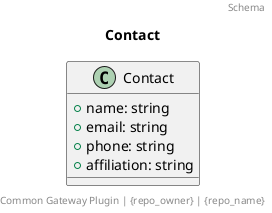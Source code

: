 @startuml
title: Contact
footer: Common Gateway Plugin | {repo_owner} | {repo_name} 
header: Schema

class Contact {
  + name: string
  + email: string
  + phone: string
  + affiliation: string
}
@enduml
